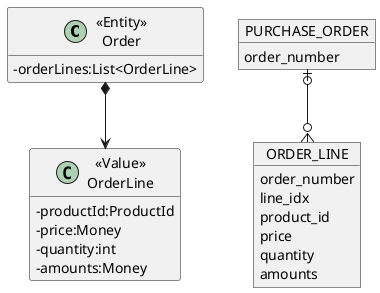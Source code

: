 @startuml

hide empty methods
hide empty attributes
skinparam ClassAttributeIconSize 0

class "<<Entity>>\nOrder" as a {
    -orderLines:List<OrderLine>
}

class "<<Value>>\nOrderLine" as b {
    -productId:ProductId
    -price:Money
    -quantity:int
    -amounts:Money
}

a *-d-> b

object "PURCHASE_ORDER" as c {
    order_number
}

object "ORDER_LINE" as d {
    order_number
    line_idx
    product_id
    price
    quantity
    amounts
}

c |o-d-o{ d

@enduml